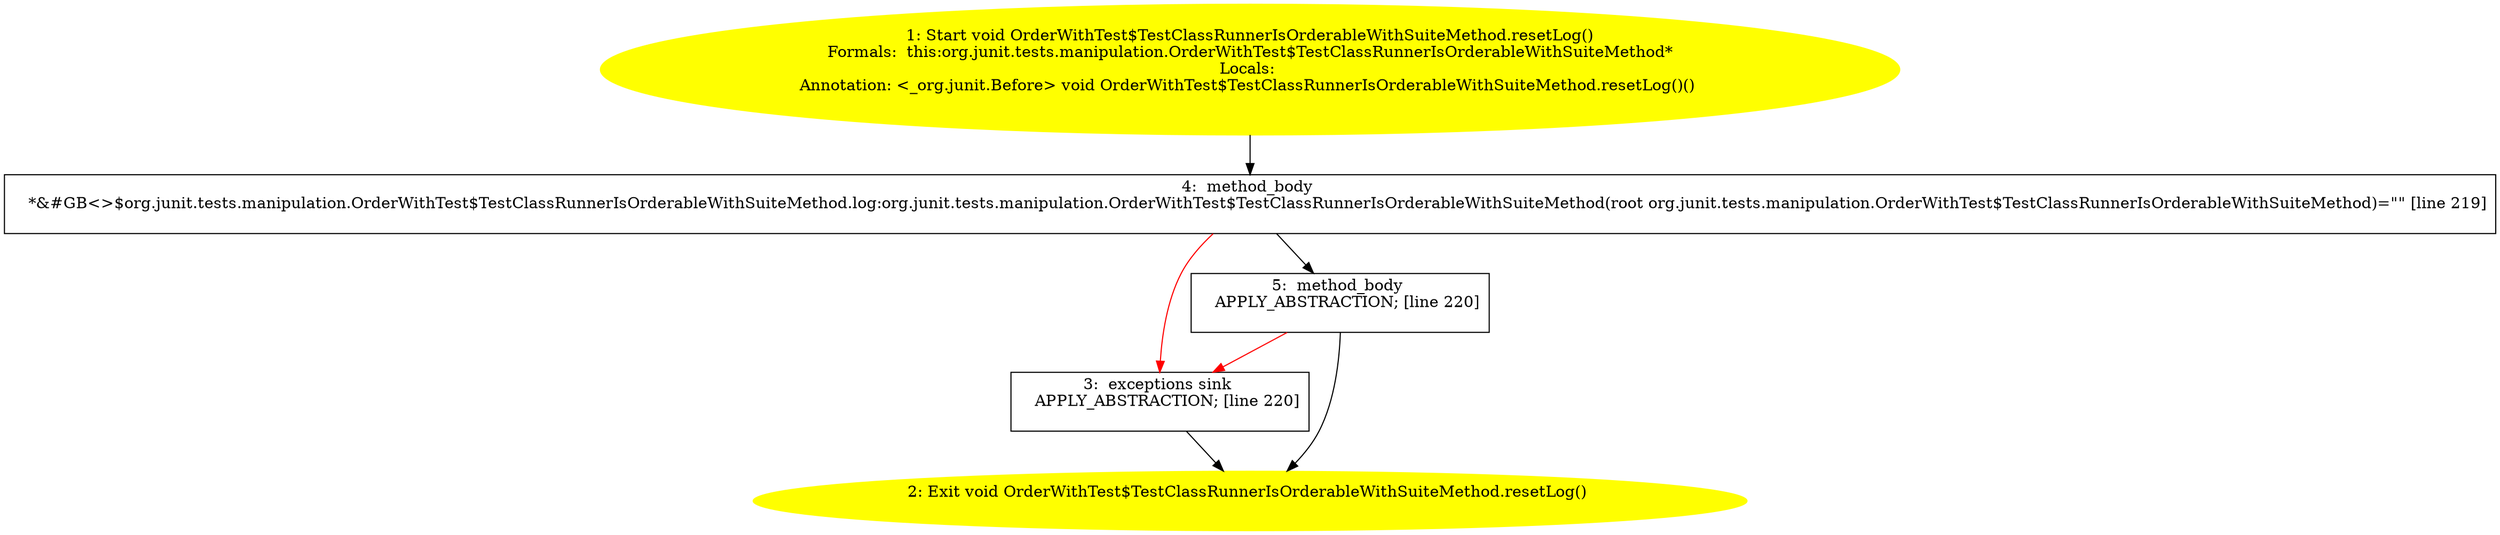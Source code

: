 /* @generated */
digraph cfg {
"org.junit.tests.manipulation.OrderWithTest$TestClassRunnerIsOrderableWithSuiteMethod.resetLog():void.e2151ca69108e6ab859a0007b3c289c1_1" [label="1: Start void OrderWithTest$TestClassRunnerIsOrderableWithSuiteMethod.resetLog()\nFormals:  this:org.junit.tests.manipulation.OrderWithTest$TestClassRunnerIsOrderableWithSuiteMethod*\nLocals: \nAnnotation: <_org.junit.Before> void OrderWithTest$TestClassRunnerIsOrderableWithSuiteMethod.resetLog()() \n  " color=yellow style=filled]
	

	 "org.junit.tests.manipulation.OrderWithTest$TestClassRunnerIsOrderableWithSuiteMethod.resetLog():void.e2151ca69108e6ab859a0007b3c289c1_1" -> "org.junit.tests.manipulation.OrderWithTest$TestClassRunnerIsOrderableWithSuiteMethod.resetLog():void.e2151ca69108e6ab859a0007b3c289c1_4" ;
"org.junit.tests.manipulation.OrderWithTest$TestClassRunnerIsOrderableWithSuiteMethod.resetLog():void.e2151ca69108e6ab859a0007b3c289c1_2" [label="2: Exit void OrderWithTest$TestClassRunnerIsOrderableWithSuiteMethod.resetLog() \n  " color=yellow style=filled]
	

"org.junit.tests.manipulation.OrderWithTest$TestClassRunnerIsOrderableWithSuiteMethod.resetLog():void.e2151ca69108e6ab859a0007b3c289c1_3" [label="3:  exceptions sink \n   APPLY_ABSTRACTION; [line 220]\n " shape="box"]
	

	 "org.junit.tests.manipulation.OrderWithTest$TestClassRunnerIsOrderableWithSuiteMethod.resetLog():void.e2151ca69108e6ab859a0007b3c289c1_3" -> "org.junit.tests.manipulation.OrderWithTest$TestClassRunnerIsOrderableWithSuiteMethod.resetLog():void.e2151ca69108e6ab859a0007b3c289c1_2" ;
"org.junit.tests.manipulation.OrderWithTest$TestClassRunnerIsOrderableWithSuiteMethod.resetLog():void.e2151ca69108e6ab859a0007b3c289c1_4" [label="4:  method_body \n   *&#GB<>$org.junit.tests.manipulation.OrderWithTest$TestClassRunnerIsOrderableWithSuiteMethod.log:org.junit.tests.manipulation.OrderWithTest$TestClassRunnerIsOrderableWithSuiteMethod(root org.junit.tests.manipulation.OrderWithTest$TestClassRunnerIsOrderableWithSuiteMethod)=\"\" [line 219]\n " shape="box"]
	

	 "org.junit.tests.manipulation.OrderWithTest$TestClassRunnerIsOrderableWithSuiteMethod.resetLog():void.e2151ca69108e6ab859a0007b3c289c1_4" -> "org.junit.tests.manipulation.OrderWithTest$TestClassRunnerIsOrderableWithSuiteMethod.resetLog():void.e2151ca69108e6ab859a0007b3c289c1_5" ;
	 "org.junit.tests.manipulation.OrderWithTest$TestClassRunnerIsOrderableWithSuiteMethod.resetLog():void.e2151ca69108e6ab859a0007b3c289c1_4" -> "org.junit.tests.manipulation.OrderWithTest$TestClassRunnerIsOrderableWithSuiteMethod.resetLog():void.e2151ca69108e6ab859a0007b3c289c1_3" [color="red" ];
"org.junit.tests.manipulation.OrderWithTest$TestClassRunnerIsOrderableWithSuiteMethod.resetLog():void.e2151ca69108e6ab859a0007b3c289c1_5" [label="5:  method_body \n   APPLY_ABSTRACTION; [line 220]\n " shape="box"]
	

	 "org.junit.tests.manipulation.OrderWithTest$TestClassRunnerIsOrderableWithSuiteMethod.resetLog():void.e2151ca69108e6ab859a0007b3c289c1_5" -> "org.junit.tests.manipulation.OrderWithTest$TestClassRunnerIsOrderableWithSuiteMethod.resetLog():void.e2151ca69108e6ab859a0007b3c289c1_2" ;
	 "org.junit.tests.manipulation.OrderWithTest$TestClassRunnerIsOrderableWithSuiteMethod.resetLog():void.e2151ca69108e6ab859a0007b3c289c1_5" -> "org.junit.tests.manipulation.OrderWithTest$TestClassRunnerIsOrderableWithSuiteMethod.resetLog():void.e2151ca69108e6ab859a0007b3c289c1_3" [color="red" ];
}
